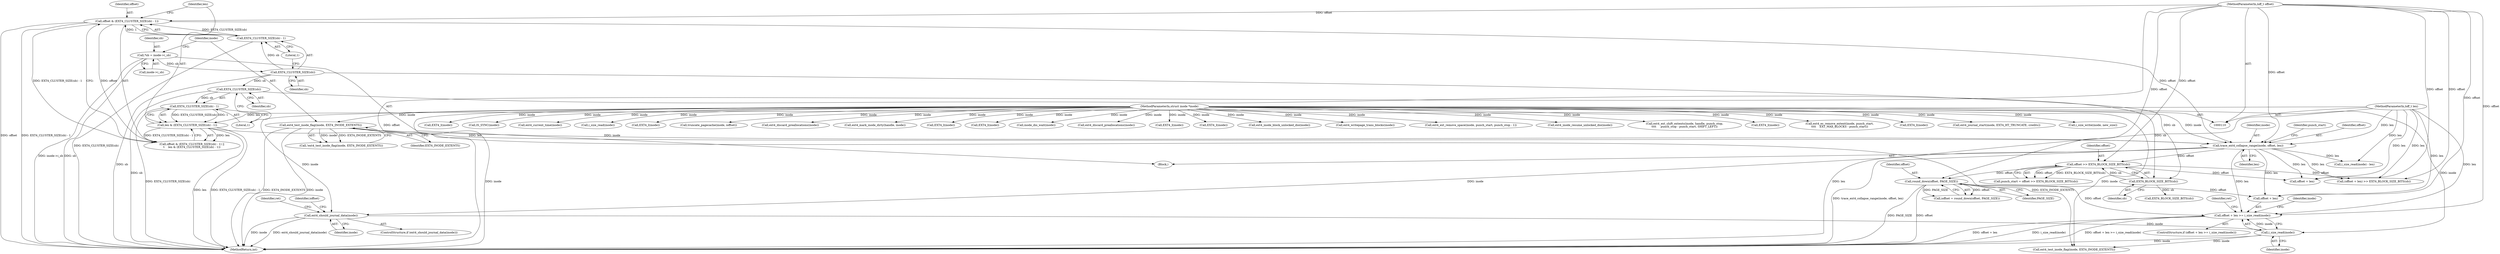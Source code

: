 digraph "0_linux_ea3d7209ca01da209cda6f0dea8be9cc4b7a933b@API" {
"1000217" [label="(Call,offset + len >= i_size_read(inode))"];
"1000196" [label="(Call,round_down(offset, PAGE_SIZE))"];
"1000112" [label="(MethodParameterIn,loff_t offset)"];
"1000168" [label="(Call,offset >> EXT4_BLOCK_SIZE_BITS(sb))"];
"1000162" [label="(Call,trace_ext4_collapse_range(inode, offset, len))"];
"1000130" [label="(Call,ext4_test_inode_flag(inode, EXT4_INODE_EXTENTS))"];
"1000111" [label="(MethodParameterIn,struct inode *inode)"];
"1000138" [label="(Call,offset & (EXT4_CLUSTER_SIZE(sb) - 1))"];
"1000140" [label="(Call,EXT4_CLUSTER_SIZE(sb) - 1)"];
"1000141" [label="(Call,EXT4_CLUSTER_SIZE(sb))"];
"1000116" [label="(Call,*sb = inode->i_sb)"];
"1000144" [label="(Call,len & (EXT4_CLUSTER_SIZE(sb) - 1))"];
"1000113" [label="(MethodParameterIn,loff_t len)"];
"1000146" [label="(Call,EXT4_CLUSTER_SIZE(sb) - 1)"];
"1000147" [label="(Call,EXT4_CLUSTER_SIZE(sb))"];
"1000170" [label="(Call,EXT4_BLOCK_SIZE_BITS(sb))"];
"1000221" [label="(Call,i_size_read(inode))"];
"1000181" [label="(Call,ext4_should_journal_data(inode))"];
"1000116" [label="(Call,*sb = inode->i_sb)"];
"1000130" [label="(Call,ext4_test_inode_flag(inode, EXT4_INODE_EXTENTS))"];
"1000312" [label="(Call,EXT4_I(inode))"];
"1000142" [label="(Identifier,sb)"];
"1000111" [label="(MethodParameterIn,struct inode *inode)"];
"1000247" [label="(Call,EXT4_I(inode))"];
"1000117" [label="(Identifier,sb)"];
"1000138" [label="(Call,offset & (EXT4_CLUSTER_SIZE(sb) - 1))"];
"1000170" [label="(Call,EXT4_BLOCK_SIZE_BITS(sb))"];
"1000145" [label="(Identifier,len)"];
"1000182" [label="(Identifier,inode)"];
"1000163" [label="(Identifier,inode)"];
"1000221" [label="(Call,i_size_read(inode))"];
"1000340" [label="(Call,i_size_read(inode) - len)"];
"1000232" [label="(Identifier,inode)"];
"1000197" [label="(Identifier,offset)"];
"1000114" [label="(Block,)"];
"1000242" [label="(Call,inode_dio_wait(inode))"];
"1000167" [label="(Identifier,punch_start)"];
"1000278" [label="(Call,ext4_discard_preallocations(inode))"];
"1000356" [label="(Call,EXT4_I(inode))"];
"1000144" [label="(Call,len & (EXT4_CLUSTER_SIZE(sb) - 1))"];
"1000194" [label="(Call,ioffset = round_down(offset, PAGE_SIZE))"];
"1000196" [label="(Call,round_down(offset, PAGE_SIZE))"];
"1000225" [label="(Identifier,ret)"];
"1000166" [label="(Call,punch_start = offset >> EXT4_BLOCK_SIZE_BITS(sb))"];
"1000275" [label="(Call,EXT4_I(inode))"];
"1000180" [label="(ControlStructure,if (ext4_should_journal_data(inode)))"];
"1000174" [label="(Call,(offset + len) >> EXT4_BLOCK_SIZE_BITS(sb))"];
"1000240" [label="(Call,ext4_inode_block_unlocked_dio(inode))"];
"1000113" [label="(MethodParameterIn,loff_t len)"];
"1000141" [label="(Call,EXT4_CLUSTER_SIZE(sb))"];
"1000118" [label="(Call,inode->i_sb)"];
"1000255" [label="(Call,ext4_writepage_trans_blocks(inode))"];
"1000178" [label="(Call,EXT4_BLOCK_SIZE_BITS(sb))"];
"1000300" [label="(Call,ext4_ext_remove_space(inode, punch_start, punch_stop - 1))"];
"1000387" [label="(Call,ext4_inode_resume_unlocked_dio(inode))"];
"1000129" [label="(Call,!ext4_test_inode_flag(inode, EXT4_INODE_EXTENTS))"];
"1000147" [label="(Call,EXT4_CLUSTER_SIZE(sb))"];
"1000137" [label="(Call,offset & (EXT4_CLUSTER_SIZE(sb) - 1) ||\n\t    len & (EXT4_CLUSTER_SIZE(sb) - 1))"];
"1000168" [label="(Call,offset >> EXT4_BLOCK_SIZE_BITS(sb))"];
"1000320" [label="(Call,ext4_ext_shift_extents(inode, handle, punch_stop,\n\t\t\t\t     punch_stop - punch_start, SHIFT_LEFT))"];
"1000131" [label="(Identifier,inode)"];
"1000112" [label="(MethodParameterIn,loff_t offset)"];
"1000216" [label="(ControlStructure,if (offset + len >= i_size_read(inode)))"];
"1000349" [label="(Call,EXT4_I(inode))"];
"1000282" [label="(Call,ext4_es_remove_extent(inode, punch_start,\n\t\t\t\t    EXT_MAX_BLOCKS - punch_start))"];
"1000165" [label="(Identifier,len)"];
"1000294" [label="(Call,EXT4_I(inode))"];
"1000149" [label="(Literal,1)"];
"1000175" [label="(Call,offset + len)"];
"1000198" [label="(Identifier,PAGE_SIZE)"];
"1000231" [label="(Call,ext4_test_inode_flag(inode, EXT4_INODE_EXTENTS))"];
"1000217" [label="(Call,offset + len >= i_size_read(inode))"];
"1000259" [label="(Call,ext4_journal_start(inode, EXT4_HT_TRUNCATE, credits))"];
"1000344" [label="(Call,i_size_write(inode, new_size))"];
"1000222" [label="(Identifier,inode)"];
"1000195" [label="(Identifier,ioffset)"];
"1000334" [label="(Call,EXT4_I(inode))"];
"1000360" [label="(Call,IS_SYNC(inode))"];
"1000218" [label="(Call,offset + len)"];
"1000372" [label="(Call,ext4_current_time(inode))"];
"1000185" [label="(Identifier,ret)"];
"1000181" [label="(Call,ext4_should_journal_data(inode))"];
"1000341" [label="(Call,i_size_read(inode))"];
"1000384" [label="(Call,EXT4_I(inode))"];
"1000397" [label="(MethodReturn,int)"];
"1000250" [label="(Call,truncate_pagecache(inode, ioffset))"];
"1000316" [label="(Call,ext4_discard_preallocations(inode))"];
"1000169" [label="(Identifier,offset)"];
"1000164" [label="(Identifier,offset)"];
"1000162" [label="(Call,trace_ext4_collapse_range(inode, offset, len))"];
"1000139" [label="(Identifier,offset)"];
"1000143" [label="(Literal,1)"];
"1000148" [label="(Identifier,sb)"];
"1000171" [label="(Identifier,sb)"];
"1000146" [label="(Call,EXT4_CLUSTER_SIZE(sb) - 1)"];
"1000132" [label="(Identifier,EXT4_INODE_EXTENTS)"];
"1000374" [label="(Call,ext4_mark_inode_dirty(handle, inode))"];
"1000140" [label="(Call,EXT4_CLUSTER_SIZE(sb) - 1)"];
"1000217" -> "1000216"  [label="AST: "];
"1000217" -> "1000221"  [label="CFG: "];
"1000218" -> "1000217"  [label="AST: "];
"1000221" -> "1000217"  [label="AST: "];
"1000225" -> "1000217"  [label="CFG: "];
"1000232" -> "1000217"  [label="CFG: "];
"1000217" -> "1000397"  [label="DDG: i_size_read(inode)"];
"1000217" -> "1000397"  [label="DDG: offset + len >= i_size_read(inode)"];
"1000217" -> "1000397"  [label="DDG: offset + len"];
"1000196" -> "1000217"  [label="DDG: offset"];
"1000112" -> "1000217"  [label="DDG: offset"];
"1000113" -> "1000217"  [label="DDG: len"];
"1000162" -> "1000217"  [label="DDG: len"];
"1000221" -> "1000217"  [label="DDG: inode"];
"1000196" -> "1000194"  [label="AST: "];
"1000196" -> "1000198"  [label="CFG: "];
"1000197" -> "1000196"  [label="AST: "];
"1000198" -> "1000196"  [label="AST: "];
"1000194" -> "1000196"  [label="CFG: "];
"1000196" -> "1000397"  [label="DDG: offset"];
"1000196" -> "1000397"  [label="DDG: PAGE_SIZE"];
"1000196" -> "1000194"  [label="DDG: offset"];
"1000196" -> "1000194"  [label="DDG: PAGE_SIZE"];
"1000112" -> "1000196"  [label="DDG: offset"];
"1000168" -> "1000196"  [label="DDG: offset"];
"1000196" -> "1000218"  [label="DDG: offset"];
"1000112" -> "1000110"  [label="AST: "];
"1000112" -> "1000397"  [label="DDG: offset"];
"1000112" -> "1000138"  [label="DDG: offset"];
"1000112" -> "1000162"  [label="DDG: offset"];
"1000112" -> "1000168"  [label="DDG: offset"];
"1000112" -> "1000174"  [label="DDG: offset"];
"1000112" -> "1000175"  [label="DDG: offset"];
"1000112" -> "1000218"  [label="DDG: offset"];
"1000168" -> "1000166"  [label="AST: "];
"1000168" -> "1000170"  [label="CFG: "];
"1000169" -> "1000168"  [label="AST: "];
"1000170" -> "1000168"  [label="AST: "];
"1000166" -> "1000168"  [label="CFG: "];
"1000168" -> "1000166"  [label="DDG: offset"];
"1000168" -> "1000166"  [label="DDG: EXT4_BLOCK_SIZE_BITS(sb)"];
"1000162" -> "1000168"  [label="DDG: offset"];
"1000170" -> "1000168"  [label="DDG: sb"];
"1000168" -> "1000174"  [label="DDG: offset"];
"1000168" -> "1000175"  [label="DDG: offset"];
"1000162" -> "1000114"  [label="AST: "];
"1000162" -> "1000165"  [label="CFG: "];
"1000163" -> "1000162"  [label="AST: "];
"1000164" -> "1000162"  [label="AST: "];
"1000165" -> "1000162"  [label="AST: "];
"1000167" -> "1000162"  [label="CFG: "];
"1000162" -> "1000397"  [label="DDG: trace_ext4_collapse_range(inode, offset, len)"];
"1000130" -> "1000162"  [label="DDG: inode"];
"1000111" -> "1000162"  [label="DDG: inode"];
"1000138" -> "1000162"  [label="DDG: offset"];
"1000144" -> "1000162"  [label="DDG: len"];
"1000113" -> "1000162"  [label="DDG: len"];
"1000162" -> "1000174"  [label="DDG: len"];
"1000162" -> "1000175"  [label="DDG: len"];
"1000162" -> "1000181"  [label="DDG: inode"];
"1000162" -> "1000218"  [label="DDG: len"];
"1000162" -> "1000340"  [label="DDG: len"];
"1000130" -> "1000129"  [label="AST: "];
"1000130" -> "1000132"  [label="CFG: "];
"1000131" -> "1000130"  [label="AST: "];
"1000132" -> "1000130"  [label="AST: "];
"1000129" -> "1000130"  [label="CFG: "];
"1000130" -> "1000397"  [label="DDG: EXT4_INODE_EXTENTS"];
"1000130" -> "1000397"  [label="DDG: inode"];
"1000130" -> "1000129"  [label="DDG: inode"];
"1000130" -> "1000129"  [label="DDG: EXT4_INODE_EXTENTS"];
"1000111" -> "1000130"  [label="DDG: inode"];
"1000130" -> "1000231"  [label="DDG: EXT4_INODE_EXTENTS"];
"1000111" -> "1000110"  [label="AST: "];
"1000111" -> "1000397"  [label="DDG: inode"];
"1000111" -> "1000181"  [label="DDG: inode"];
"1000111" -> "1000221"  [label="DDG: inode"];
"1000111" -> "1000231"  [label="DDG: inode"];
"1000111" -> "1000240"  [label="DDG: inode"];
"1000111" -> "1000242"  [label="DDG: inode"];
"1000111" -> "1000247"  [label="DDG: inode"];
"1000111" -> "1000250"  [label="DDG: inode"];
"1000111" -> "1000255"  [label="DDG: inode"];
"1000111" -> "1000259"  [label="DDG: inode"];
"1000111" -> "1000275"  [label="DDG: inode"];
"1000111" -> "1000278"  [label="DDG: inode"];
"1000111" -> "1000282"  [label="DDG: inode"];
"1000111" -> "1000294"  [label="DDG: inode"];
"1000111" -> "1000300"  [label="DDG: inode"];
"1000111" -> "1000312"  [label="DDG: inode"];
"1000111" -> "1000316"  [label="DDG: inode"];
"1000111" -> "1000320"  [label="DDG: inode"];
"1000111" -> "1000334"  [label="DDG: inode"];
"1000111" -> "1000341"  [label="DDG: inode"];
"1000111" -> "1000344"  [label="DDG: inode"];
"1000111" -> "1000349"  [label="DDG: inode"];
"1000111" -> "1000356"  [label="DDG: inode"];
"1000111" -> "1000360"  [label="DDG: inode"];
"1000111" -> "1000372"  [label="DDG: inode"];
"1000111" -> "1000374"  [label="DDG: inode"];
"1000111" -> "1000384"  [label="DDG: inode"];
"1000111" -> "1000387"  [label="DDG: inode"];
"1000138" -> "1000137"  [label="AST: "];
"1000138" -> "1000140"  [label="CFG: "];
"1000139" -> "1000138"  [label="AST: "];
"1000140" -> "1000138"  [label="AST: "];
"1000145" -> "1000138"  [label="CFG: "];
"1000137" -> "1000138"  [label="CFG: "];
"1000138" -> "1000397"  [label="DDG: offset"];
"1000138" -> "1000397"  [label="DDG: EXT4_CLUSTER_SIZE(sb) - 1"];
"1000138" -> "1000137"  [label="DDG: offset"];
"1000138" -> "1000137"  [label="DDG: EXT4_CLUSTER_SIZE(sb) - 1"];
"1000140" -> "1000138"  [label="DDG: EXT4_CLUSTER_SIZE(sb)"];
"1000140" -> "1000138"  [label="DDG: 1"];
"1000140" -> "1000143"  [label="CFG: "];
"1000141" -> "1000140"  [label="AST: "];
"1000143" -> "1000140"  [label="AST: "];
"1000140" -> "1000397"  [label="DDG: EXT4_CLUSTER_SIZE(sb)"];
"1000141" -> "1000140"  [label="DDG: sb"];
"1000141" -> "1000142"  [label="CFG: "];
"1000142" -> "1000141"  [label="AST: "];
"1000143" -> "1000141"  [label="CFG: "];
"1000141" -> "1000397"  [label="DDG: sb"];
"1000116" -> "1000141"  [label="DDG: sb"];
"1000141" -> "1000147"  [label="DDG: sb"];
"1000141" -> "1000170"  [label="DDG: sb"];
"1000116" -> "1000114"  [label="AST: "];
"1000116" -> "1000118"  [label="CFG: "];
"1000117" -> "1000116"  [label="AST: "];
"1000118" -> "1000116"  [label="AST: "];
"1000131" -> "1000116"  [label="CFG: "];
"1000116" -> "1000397"  [label="DDG: sb"];
"1000116" -> "1000397"  [label="DDG: inode->i_sb"];
"1000144" -> "1000137"  [label="AST: "];
"1000144" -> "1000146"  [label="CFG: "];
"1000145" -> "1000144"  [label="AST: "];
"1000146" -> "1000144"  [label="AST: "];
"1000137" -> "1000144"  [label="CFG: "];
"1000144" -> "1000397"  [label="DDG: len"];
"1000144" -> "1000397"  [label="DDG: EXT4_CLUSTER_SIZE(sb) - 1"];
"1000144" -> "1000137"  [label="DDG: len"];
"1000144" -> "1000137"  [label="DDG: EXT4_CLUSTER_SIZE(sb) - 1"];
"1000113" -> "1000144"  [label="DDG: len"];
"1000146" -> "1000144"  [label="DDG: EXT4_CLUSTER_SIZE(sb)"];
"1000146" -> "1000144"  [label="DDG: 1"];
"1000113" -> "1000110"  [label="AST: "];
"1000113" -> "1000397"  [label="DDG: len"];
"1000113" -> "1000174"  [label="DDG: len"];
"1000113" -> "1000175"  [label="DDG: len"];
"1000113" -> "1000218"  [label="DDG: len"];
"1000113" -> "1000340"  [label="DDG: len"];
"1000146" -> "1000149"  [label="CFG: "];
"1000147" -> "1000146"  [label="AST: "];
"1000149" -> "1000146"  [label="AST: "];
"1000146" -> "1000397"  [label="DDG: EXT4_CLUSTER_SIZE(sb)"];
"1000147" -> "1000146"  [label="DDG: sb"];
"1000147" -> "1000148"  [label="CFG: "];
"1000148" -> "1000147"  [label="AST: "];
"1000149" -> "1000147"  [label="CFG: "];
"1000147" -> "1000397"  [label="DDG: sb"];
"1000147" -> "1000170"  [label="DDG: sb"];
"1000170" -> "1000171"  [label="CFG: "];
"1000171" -> "1000170"  [label="AST: "];
"1000170" -> "1000178"  [label="DDG: sb"];
"1000221" -> "1000222"  [label="CFG: "];
"1000222" -> "1000221"  [label="AST: "];
"1000221" -> "1000397"  [label="DDG: inode"];
"1000181" -> "1000221"  [label="DDG: inode"];
"1000221" -> "1000231"  [label="DDG: inode"];
"1000181" -> "1000180"  [label="AST: "];
"1000181" -> "1000182"  [label="CFG: "];
"1000182" -> "1000181"  [label="AST: "];
"1000185" -> "1000181"  [label="CFG: "];
"1000195" -> "1000181"  [label="CFG: "];
"1000181" -> "1000397"  [label="DDG: inode"];
"1000181" -> "1000397"  [label="DDG: ext4_should_journal_data(inode)"];
}
